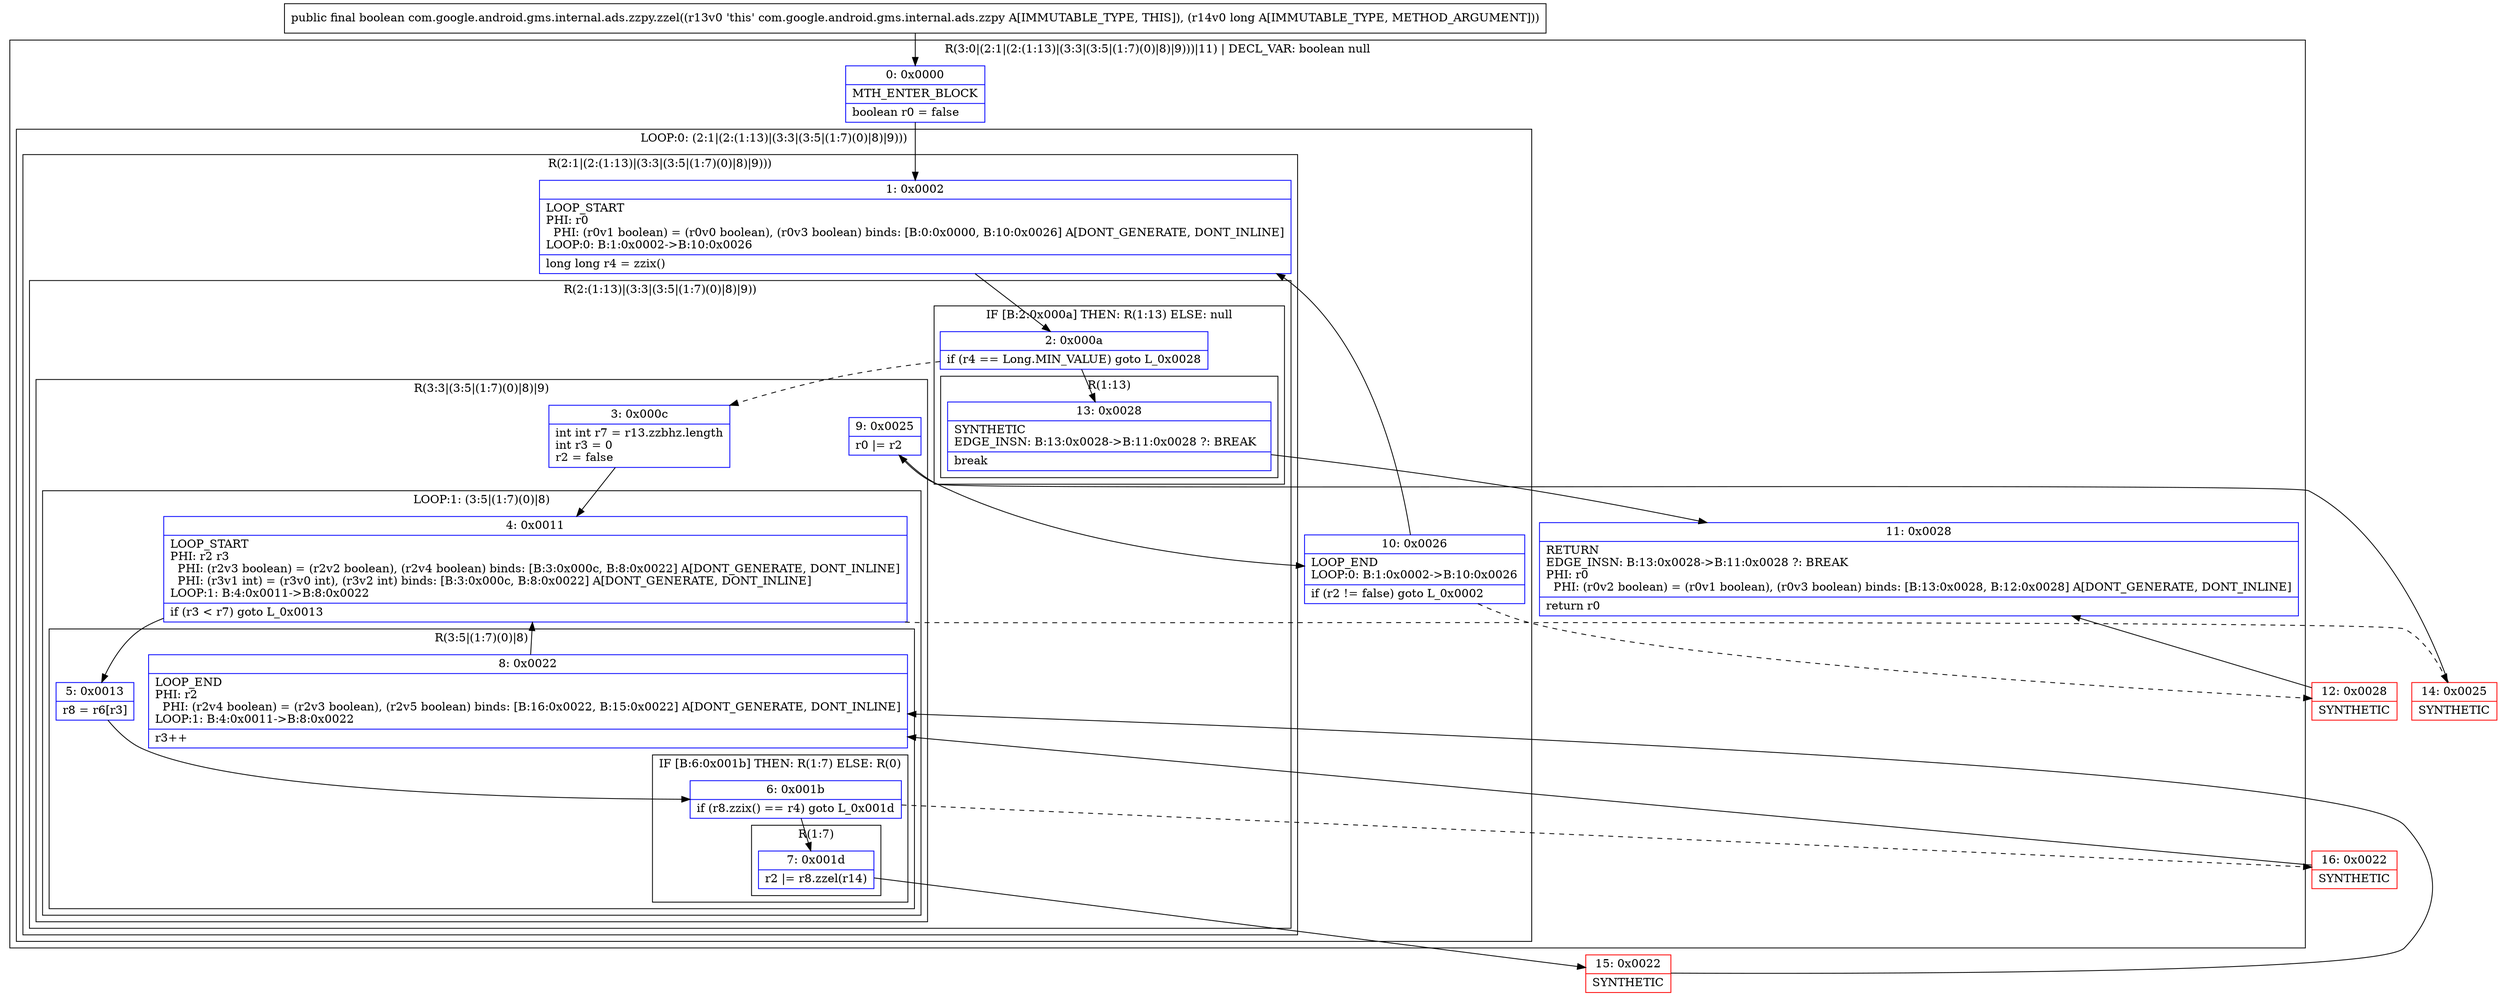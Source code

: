digraph "CFG forcom.google.android.gms.internal.ads.zzpy.zzel(J)Z" {
subgraph cluster_Region_659776091 {
label = "R(3:0|(2:1|(2:(1:13)|(3:3|(3:5|(1:7)(0)|8)|9)))|11) | DECL_VAR: boolean null\l";
node [shape=record,color=blue];
Node_0 [shape=record,label="{0\:\ 0x0000|MTH_ENTER_BLOCK\l|boolean r0 = false\l}"];
subgraph cluster_LoopRegion_1622825295 {
label = "LOOP:0: (2:1|(2:(1:13)|(3:3|(3:5|(1:7)(0)|8)|9)))";
node [shape=record,color=blue];
Node_10 [shape=record,label="{10\:\ 0x0026|LOOP_END\lLOOP:0: B:1:0x0002\-\>B:10:0x0026\l|if (r2 != false) goto L_0x0002\l}"];
subgraph cluster_Region_1187344169 {
label = "R(2:1|(2:(1:13)|(3:3|(3:5|(1:7)(0)|8)|9)))";
node [shape=record,color=blue];
Node_1 [shape=record,label="{1\:\ 0x0002|LOOP_START\lPHI: r0 \l  PHI: (r0v1 boolean) = (r0v0 boolean), (r0v3 boolean) binds: [B:0:0x0000, B:10:0x0026] A[DONT_GENERATE, DONT_INLINE]\lLOOP:0: B:1:0x0002\-\>B:10:0x0026\l|long long r4 = zzix()\l}"];
subgraph cluster_Region_1772700561 {
label = "R(2:(1:13)|(3:3|(3:5|(1:7)(0)|8)|9))";
node [shape=record,color=blue];
subgraph cluster_IfRegion_430932225 {
label = "IF [B:2:0x000a] THEN: R(1:13) ELSE: null";
node [shape=record,color=blue];
Node_2 [shape=record,label="{2\:\ 0x000a|if (r4 == Long.MIN_VALUE) goto L_0x0028\l}"];
subgraph cluster_Region_1949643301 {
label = "R(1:13)";
node [shape=record,color=blue];
Node_13 [shape=record,label="{13\:\ 0x0028|SYNTHETIC\lEDGE_INSN: B:13:0x0028\-\>B:11:0x0028 ?: BREAK  \l|break\l}"];
}
}
subgraph cluster_Region_1432554166 {
label = "R(3:3|(3:5|(1:7)(0)|8)|9)";
node [shape=record,color=blue];
Node_3 [shape=record,label="{3\:\ 0x000c|int int r7 = r13.zzbhz.length\lint r3 = 0\lr2 = false\l}"];
subgraph cluster_LoopRegion_619583665 {
label = "LOOP:1: (3:5|(1:7)(0)|8)";
node [shape=record,color=blue];
Node_4 [shape=record,label="{4\:\ 0x0011|LOOP_START\lPHI: r2 r3 \l  PHI: (r2v3 boolean) = (r2v2 boolean), (r2v4 boolean) binds: [B:3:0x000c, B:8:0x0022] A[DONT_GENERATE, DONT_INLINE]\l  PHI: (r3v1 int) = (r3v0 int), (r3v2 int) binds: [B:3:0x000c, B:8:0x0022] A[DONT_GENERATE, DONT_INLINE]\lLOOP:1: B:4:0x0011\-\>B:8:0x0022\l|if (r3 \< r7) goto L_0x0013\l}"];
subgraph cluster_Region_1747579235 {
label = "R(3:5|(1:7)(0)|8)";
node [shape=record,color=blue];
Node_5 [shape=record,label="{5\:\ 0x0013|r8 = r6[r3]\l}"];
subgraph cluster_IfRegion_634550741 {
label = "IF [B:6:0x001b] THEN: R(1:7) ELSE: R(0)";
node [shape=record,color=blue];
Node_6 [shape=record,label="{6\:\ 0x001b|if (r8.zzix() == r4) goto L_0x001d\l}"];
subgraph cluster_Region_91780968 {
label = "R(1:7)";
node [shape=record,color=blue];
Node_7 [shape=record,label="{7\:\ 0x001d|r2 \|= r8.zzel(r14)\l}"];
}
subgraph cluster_Region_865146 {
label = "R(0)";
node [shape=record,color=blue];
}
}
Node_8 [shape=record,label="{8\:\ 0x0022|LOOP_END\lPHI: r2 \l  PHI: (r2v4 boolean) = (r2v3 boolean), (r2v5 boolean) binds: [B:16:0x0022, B:15:0x0022] A[DONT_GENERATE, DONT_INLINE]\lLOOP:1: B:4:0x0011\-\>B:8:0x0022\l|r3++\l}"];
}
}
Node_9 [shape=record,label="{9\:\ 0x0025|r0 \|= r2\l}"];
}
}
}
}
Node_11 [shape=record,label="{11\:\ 0x0028|RETURN\lEDGE_INSN: B:13:0x0028\-\>B:11:0x0028 ?: BREAK  \lPHI: r0 \l  PHI: (r0v2 boolean) = (r0v1 boolean), (r0v3 boolean) binds: [B:13:0x0028, B:12:0x0028] A[DONT_GENERATE, DONT_INLINE]\l|return r0\l}"];
}
Node_12 [shape=record,color=red,label="{12\:\ 0x0028|SYNTHETIC\l}"];
Node_14 [shape=record,color=red,label="{14\:\ 0x0025|SYNTHETIC\l}"];
Node_15 [shape=record,color=red,label="{15\:\ 0x0022|SYNTHETIC\l}"];
Node_16 [shape=record,color=red,label="{16\:\ 0x0022|SYNTHETIC\l}"];
MethodNode[shape=record,label="{public final boolean com.google.android.gms.internal.ads.zzpy.zzel((r13v0 'this' com.google.android.gms.internal.ads.zzpy A[IMMUTABLE_TYPE, THIS]), (r14v0 long A[IMMUTABLE_TYPE, METHOD_ARGUMENT])) }"];
MethodNode -> Node_0;
Node_0 -> Node_1;
Node_10 -> Node_1;
Node_10 -> Node_12[style=dashed];
Node_1 -> Node_2;
Node_2 -> Node_3[style=dashed];
Node_2 -> Node_13;
Node_13 -> Node_11;
Node_3 -> Node_4;
Node_4 -> Node_5;
Node_4 -> Node_14[style=dashed];
Node_5 -> Node_6;
Node_6 -> Node_7;
Node_6 -> Node_16[style=dashed];
Node_7 -> Node_15;
Node_8 -> Node_4;
Node_9 -> Node_10;
Node_12 -> Node_11;
Node_14 -> Node_9;
Node_15 -> Node_8;
Node_16 -> Node_8;
}

